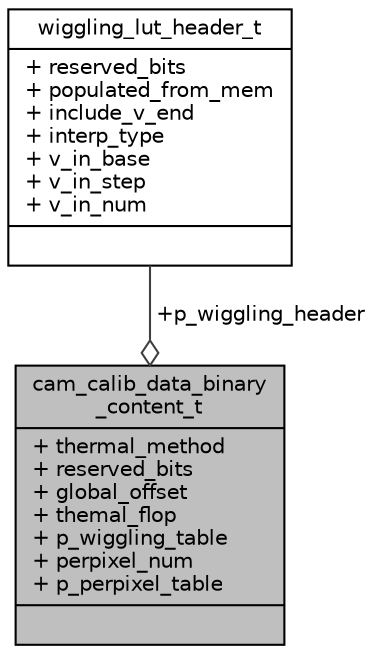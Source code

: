 digraph "cam_calib_data_binary_content_t"
{
 // INTERACTIVE_SVG=YES
 // LATEX_PDF_SIZE
  bgcolor="transparent";
  edge [fontname="Helvetica",fontsize="10",labelfontname="Helvetica",labelfontsize="10"];
  node [fontname="Helvetica",fontsize="10",shape=record];
  Node1 [label="{cam_calib_data_binary\l_content_t\n|+ thermal_method\l+ reserved_bits\l+ global_offset\l+ themal_flop\l+ p_wiggling_table\l+ perpixel_num\l+ p_perpixel_table\l|}",height=0.2,width=0.4,color="black", fillcolor="grey75", style="filled", fontcolor="black",tooltip=" "];
  Node2 -> Node1 [color="grey25",fontsize="10",style="solid",label=" +p_wiggling_header" ,arrowhead="odiamond",fontname="Helvetica"];
  Node2 [label="{wiggling_lut_header_t\n|+ reserved_bits\l+ populated_from_mem\l+ include_v_end\l+ interp_type\l+ v_in_base\l+ v_in_step\l+ v_in_num\l|}",height=0.2,width=0.4,color="black",URL="$d2/daf/structwiggling__lut__header__t.html",tooltip=" "];
}
